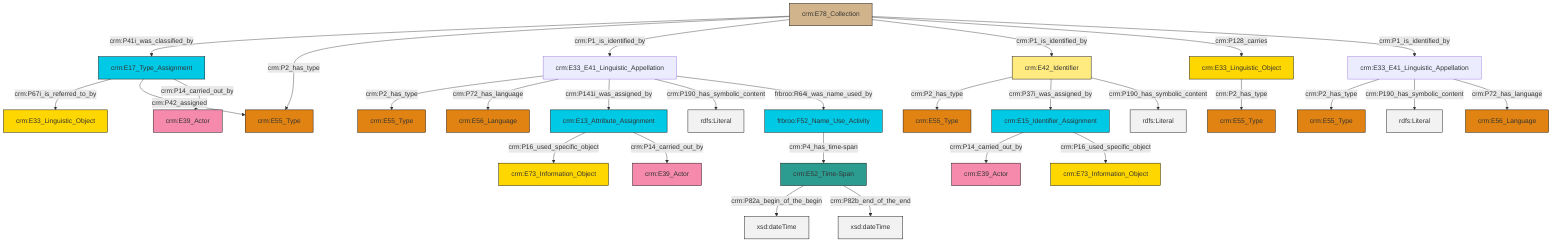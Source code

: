 graph TD
classDef Literal fill:#f2f2f2,stroke:#000000;
classDef CRM_Entity fill:#FFFFFF,stroke:#000000;
classDef Temporal_Entity fill:#00C9E6, stroke:#000000;
classDef Type fill:#E18312, stroke:#000000;
classDef Time-Span fill:#2C9C91, stroke:#000000;
classDef Appellation fill:#FFEB7F, stroke:#000000;
classDef Place fill:#008836, stroke:#000000;
classDef Persistent_Item fill:#B266B2, stroke:#000000;
classDef Conceptual_Object fill:#FFD700, stroke:#000000;
classDef Physical_Thing fill:#D2B48C, stroke:#000000;
classDef Actor fill:#f58aad, stroke:#000000;
classDef PC_Classes fill:#4ce600, stroke:#000000;
classDef Multi fill:#cccccc,stroke:#000000;

6["crm:E42_Identifier"]:::Appellation -->|crm:P2_has_type| 7["crm:E55_Type"]:::Type
6["crm:E42_Identifier"]:::Appellation -->|crm:P37i_was_assigned_by| 8["crm:E15_Identifier_Assignment"]:::Temporal_Entity
9["crm:E52_Time-Span"]:::Time-Span -->|crm:P82a_begin_of_the_begin| 10[xsd:dateTime]:::Literal
11["crm:E33_E41_Linguistic_Appellation"]:::Default -->|crm:P2_has_type| 12["crm:E55_Type"]:::Type
11["crm:E33_E41_Linguistic_Appellation"]:::Default -->|crm:P72_has_language| 13["crm:E56_Language"]:::Type
17["crm:E33_E41_Linguistic_Appellation"]:::Default -->|crm:P2_has_type| 18["crm:E55_Type"]:::Type
8["crm:E15_Identifier_Assignment"]:::Temporal_Entity -->|crm:P14_carried_out_by| 19["crm:E39_Actor"]:::Actor
20["crm:E17_Type_Assignment"]:::Temporal_Entity -->|crm:P67i_is_referred_to_by| 21["crm:E33_Linguistic_Object"]:::Conceptual_Object
0["crm:E13_Attribute_Assignment"]:::Temporal_Entity -->|crm:P16_used_specific_object| 27["crm:E73_Information_Object"]:::Conceptual_Object
11["crm:E33_E41_Linguistic_Appellation"]:::Default -->|crm:P141i_was_assigned_by| 0["crm:E13_Attribute_Assignment"]:::Temporal_Entity
9["crm:E52_Time-Span"]:::Time-Span -->|crm:P82b_end_of_the_end| 36[xsd:dateTime]:::Literal
17["crm:E33_E41_Linguistic_Appellation"]:::Default -->|crm:P190_has_symbolic_content| 37[rdfs:Literal]:::Literal
20["crm:E17_Type_Assignment"]:::Temporal_Entity -->|crm:P42_assigned| 25["crm:E55_Type"]:::Type
32["frbroo:F52_Name_Use_Activity"]:::Temporal_Entity -->|crm:P4_has_time-span| 9["crm:E52_Time-Span"]:::Time-Span
11["crm:E33_E41_Linguistic_Appellation"]:::Default -->|crm:P190_has_symbolic_content| 41[rdfs:Literal]:::Literal
6["crm:E42_Identifier"]:::Appellation -->|crm:P190_has_symbolic_content| 42[rdfs:Literal]:::Literal
0["crm:E13_Attribute_Assignment"]:::Temporal_Entity -->|crm:P14_carried_out_by| 15["crm:E39_Actor"]:::Actor
20["crm:E17_Type_Assignment"]:::Temporal_Entity -->|crm:P14_carried_out_by| 4["crm:E39_Actor"]:::Actor
30["crm:E78_Collection"]:::Physical_Thing -->|crm:P41i_was_classified_by| 20["crm:E17_Type_Assignment"]:::Temporal_Entity
30["crm:E78_Collection"]:::Physical_Thing -->|crm:P2_has_type| 25["crm:E55_Type"]:::Type
34["crm:E33_Linguistic_Object"]:::Conceptual_Object -->|crm:P2_has_type| 2["crm:E55_Type"]:::Type
8["crm:E15_Identifier_Assignment"]:::Temporal_Entity -->|crm:P16_used_specific_object| 28["crm:E73_Information_Object"]:::Conceptual_Object
17["crm:E33_E41_Linguistic_Appellation"]:::Default -->|crm:P72_has_language| 23["crm:E56_Language"]:::Type
11["crm:E33_E41_Linguistic_Appellation"]:::Default -->|frbroo:R64i_was_name_used_by| 32["frbroo:F52_Name_Use_Activity"]:::Temporal_Entity
30["crm:E78_Collection"]:::Physical_Thing -->|crm:P1_is_identified_by| 11["crm:E33_E41_Linguistic_Appellation"]:::Default
30["crm:E78_Collection"]:::Physical_Thing -->|crm:P1_is_identified_by| 6["crm:E42_Identifier"]:::Appellation
30["crm:E78_Collection"]:::Physical_Thing -->|crm:P128_carries| 34["crm:E33_Linguistic_Object"]:::Conceptual_Object
30["crm:E78_Collection"]:::Physical_Thing -->|crm:P1_is_identified_by| 17["crm:E33_E41_Linguistic_Appellation"]:::Default